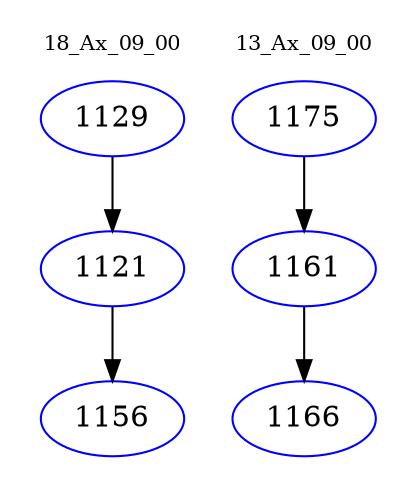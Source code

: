 digraph{
subgraph cluster_0 {
color = white
label = "18_Ax_09_00";
fontsize=10;
T0_1129 [label="1129", color="blue"]
T0_1129 -> T0_1121 [color="black"]
T0_1121 [label="1121", color="blue"]
T0_1121 -> T0_1156 [color="black"]
T0_1156 [label="1156", color="blue"]
}
subgraph cluster_1 {
color = white
label = "13_Ax_09_00";
fontsize=10;
T1_1175 [label="1175", color="blue"]
T1_1175 -> T1_1161 [color="black"]
T1_1161 [label="1161", color="blue"]
T1_1161 -> T1_1166 [color="black"]
T1_1166 [label="1166", color="blue"]
}
}
